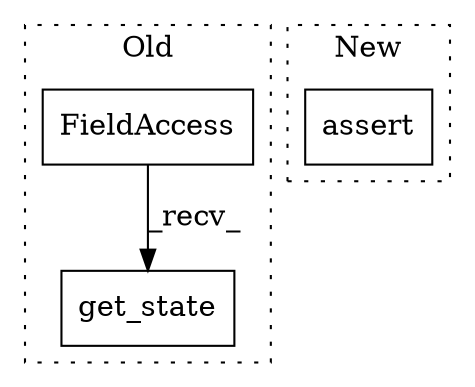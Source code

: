 digraph G {
subgraph cluster0 {
1 [label="get_state" a="32" s="857" l="11" shape="box"];
3 [label="FieldAccess" a="22" s="844" l="12" shape="box"];
label = "Old";
style="dotted";
}
subgraph cluster1 {
2 [label="assert" a="6" s="585" l="7" shape="box"];
label = "New";
style="dotted";
}
3 -> 1 [label="_recv_"];
}